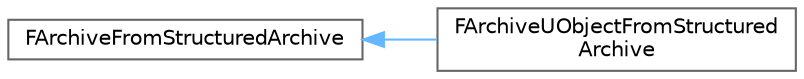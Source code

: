 digraph "Graphical Class Hierarchy"
{
 // INTERACTIVE_SVG=YES
 // LATEX_PDF_SIZE
  bgcolor="transparent";
  edge [fontname=Helvetica,fontsize=10,labelfontname=Helvetica,labelfontsize=10];
  node [fontname=Helvetica,fontsize=10,shape=box,height=0.2,width=0.4];
  rankdir="LR";
  Node0 [id="Node000000",label="FArchiveFromStructuredArchive",height=0.2,width=0.4,color="grey40", fillcolor="white", style="filled",URL="$db/d7d/classFArchiveFromStructuredArchive.html",tooltip=" "];
  Node0 -> Node1 [id="edge3029_Node000000_Node000001",dir="back",color="steelblue1",style="solid",tooltip=" "];
  Node1 [id="Node000001",label="FArchiveUObjectFromStructured\lArchive",height=0.2,width=0.4,color="grey40", fillcolor="white", style="filled",URL="$d7/dc0/classFArchiveUObjectFromStructuredArchive.html",tooltip=" "];
}
